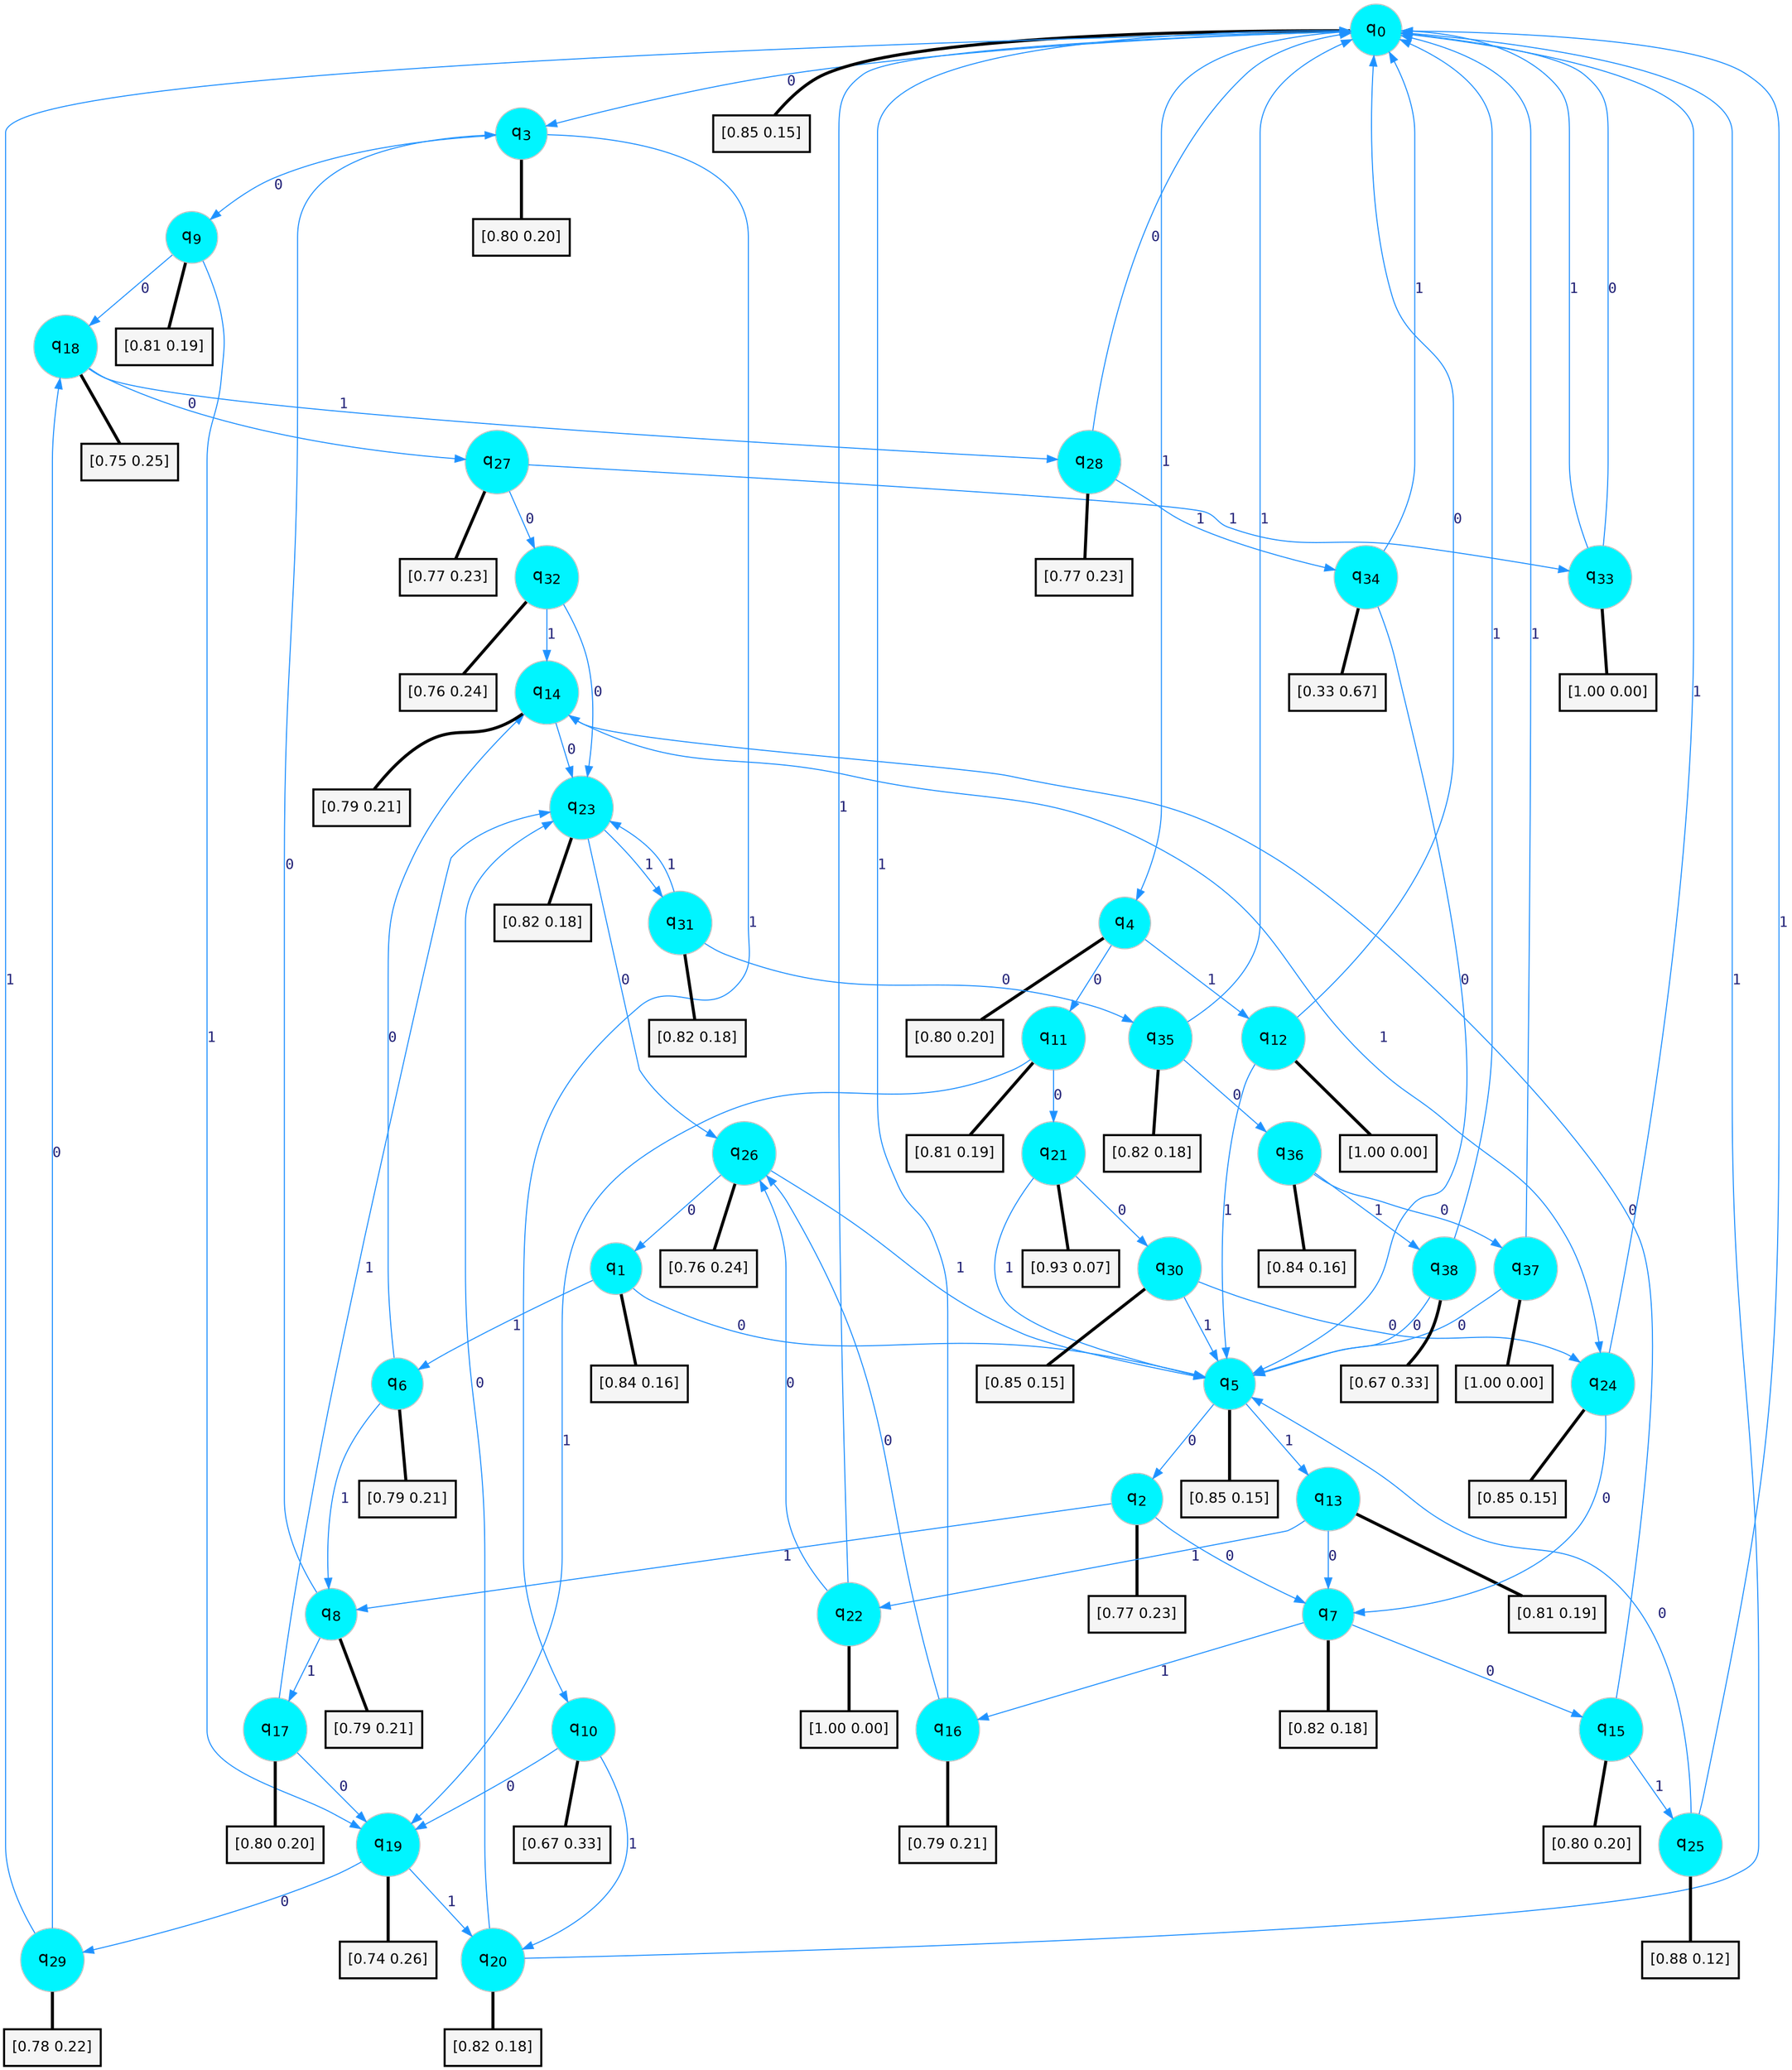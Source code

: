 digraph G {
graph [
bgcolor=transparent, dpi=300, rankdir=TD, size="40,25"];
node [
color=gray, fillcolor=turquoise1, fontcolor=black, fontname=Helvetica, fontsize=16, fontweight=bold, shape=circle, style=filled];
edge [
arrowsize=1, color=dodgerblue1, fontcolor=midnightblue, fontname=courier, fontweight=bold, penwidth=1, style=solid, weight=20];
0[label=<q<SUB>0</SUB>>];
1[label=<q<SUB>1</SUB>>];
2[label=<q<SUB>2</SUB>>];
3[label=<q<SUB>3</SUB>>];
4[label=<q<SUB>4</SUB>>];
5[label=<q<SUB>5</SUB>>];
6[label=<q<SUB>6</SUB>>];
7[label=<q<SUB>7</SUB>>];
8[label=<q<SUB>8</SUB>>];
9[label=<q<SUB>9</SUB>>];
10[label=<q<SUB>10</SUB>>];
11[label=<q<SUB>11</SUB>>];
12[label=<q<SUB>12</SUB>>];
13[label=<q<SUB>13</SUB>>];
14[label=<q<SUB>14</SUB>>];
15[label=<q<SUB>15</SUB>>];
16[label=<q<SUB>16</SUB>>];
17[label=<q<SUB>17</SUB>>];
18[label=<q<SUB>18</SUB>>];
19[label=<q<SUB>19</SUB>>];
20[label=<q<SUB>20</SUB>>];
21[label=<q<SUB>21</SUB>>];
22[label=<q<SUB>22</SUB>>];
23[label=<q<SUB>23</SUB>>];
24[label=<q<SUB>24</SUB>>];
25[label=<q<SUB>25</SUB>>];
26[label=<q<SUB>26</SUB>>];
27[label=<q<SUB>27</SUB>>];
28[label=<q<SUB>28</SUB>>];
29[label=<q<SUB>29</SUB>>];
30[label=<q<SUB>30</SUB>>];
31[label=<q<SUB>31</SUB>>];
32[label=<q<SUB>32</SUB>>];
33[label=<q<SUB>33</SUB>>];
34[label=<q<SUB>34</SUB>>];
35[label=<q<SUB>35</SUB>>];
36[label=<q<SUB>36</SUB>>];
37[label=<q<SUB>37</SUB>>];
38[label=<q<SUB>38</SUB>>];
39[label="[0.85 0.15]", shape=box,fontcolor=black, fontname=Helvetica, fontsize=14, penwidth=2, fillcolor=whitesmoke,color=black];
40[label="[0.84 0.16]", shape=box,fontcolor=black, fontname=Helvetica, fontsize=14, penwidth=2, fillcolor=whitesmoke,color=black];
41[label="[0.77 0.23]", shape=box,fontcolor=black, fontname=Helvetica, fontsize=14, penwidth=2, fillcolor=whitesmoke,color=black];
42[label="[0.80 0.20]", shape=box,fontcolor=black, fontname=Helvetica, fontsize=14, penwidth=2, fillcolor=whitesmoke,color=black];
43[label="[0.80 0.20]", shape=box,fontcolor=black, fontname=Helvetica, fontsize=14, penwidth=2, fillcolor=whitesmoke,color=black];
44[label="[0.85 0.15]", shape=box,fontcolor=black, fontname=Helvetica, fontsize=14, penwidth=2, fillcolor=whitesmoke,color=black];
45[label="[0.79 0.21]", shape=box,fontcolor=black, fontname=Helvetica, fontsize=14, penwidth=2, fillcolor=whitesmoke,color=black];
46[label="[0.82 0.18]", shape=box,fontcolor=black, fontname=Helvetica, fontsize=14, penwidth=2, fillcolor=whitesmoke,color=black];
47[label="[0.79 0.21]", shape=box,fontcolor=black, fontname=Helvetica, fontsize=14, penwidth=2, fillcolor=whitesmoke,color=black];
48[label="[0.81 0.19]", shape=box,fontcolor=black, fontname=Helvetica, fontsize=14, penwidth=2, fillcolor=whitesmoke,color=black];
49[label="[0.67 0.33]", shape=box,fontcolor=black, fontname=Helvetica, fontsize=14, penwidth=2, fillcolor=whitesmoke,color=black];
50[label="[0.81 0.19]", shape=box,fontcolor=black, fontname=Helvetica, fontsize=14, penwidth=2, fillcolor=whitesmoke,color=black];
51[label="[1.00 0.00]", shape=box,fontcolor=black, fontname=Helvetica, fontsize=14, penwidth=2, fillcolor=whitesmoke,color=black];
52[label="[0.81 0.19]", shape=box,fontcolor=black, fontname=Helvetica, fontsize=14, penwidth=2, fillcolor=whitesmoke,color=black];
53[label="[0.79 0.21]", shape=box,fontcolor=black, fontname=Helvetica, fontsize=14, penwidth=2, fillcolor=whitesmoke,color=black];
54[label="[0.80 0.20]", shape=box,fontcolor=black, fontname=Helvetica, fontsize=14, penwidth=2, fillcolor=whitesmoke,color=black];
55[label="[0.79 0.21]", shape=box,fontcolor=black, fontname=Helvetica, fontsize=14, penwidth=2, fillcolor=whitesmoke,color=black];
56[label="[0.80 0.20]", shape=box,fontcolor=black, fontname=Helvetica, fontsize=14, penwidth=2, fillcolor=whitesmoke,color=black];
57[label="[0.75 0.25]", shape=box,fontcolor=black, fontname=Helvetica, fontsize=14, penwidth=2, fillcolor=whitesmoke,color=black];
58[label="[0.74 0.26]", shape=box,fontcolor=black, fontname=Helvetica, fontsize=14, penwidth=2, fillcolor=whitesmoke,color=black];
59[label="[0.82 0.18]", shape=box,fontcolor=black, fontname=Helvetica, fontsize=14, penwidth=2, fillcolor=whitesmoke,color=black];
60[label="[0.93 0.07]", shape=box,fontcolor=black, fontname=Helvetica, fontsize=14, penwidth=2, fillcolor=whitesmoke,color=black];
61[label="[1.00 0.00]", shape=box,fontcolor=black, fontname=Helvetica, fontsize=14, penwidth=2, fillcolor=whitesmoke,color=black];
62[label="[0.82 0.18]", shape=box,fontcolor=black, fontname=Helvetica, fontsize=14, penwidth=2, fillcolor=whitesmoke,color=black];
63[label="[0.85 0.15]", shape=box,fontcolor=black, fontname=Helvetica, fontsize=14, penwidth=2, fillcolor=whitesmoke,color=black];
64[label="[0.88 0.12]", shape=box,fontcolor=black, fontname=Helvetica, fontsize=14, penwidth=2, fillcolor=whitesmoke,color=black];
65[label="[0.76 0.24]", shape=box,fontcolor=black, fontname=Helvetica, fontsize=14, penwidth=2, fillcolor=whitesmoke,color=black];
66[label="[0.77 0.23]", shape=box,fontcolor=black, fontname=Helvetica, fontsize=14, penwidth=2, fillcolor=whitesmoke,color=black];
67[label="[0.77 0.23]", shape=box,fontcolor=black, fontname=Helvetica, fontsize=14, penwidth=2, fillcolor=whitesmoke,color=black];
68[label="[0.78 0.22]", shape=box,fontcolor=black, fontname=Helvetica, fontsize=14, penwidth=2, fillcolor=whitesmoke,color=black];
69[label="[0.85 0.15]", shape=box,fontcolor=black, fontname=Helvetica, fontsize=14, penwidth=2, fillcolor=whitesmoke,color=black];
70[label="[0.82 0.18]", shape=box,fontcolor=black, fontname=Helvetica, fontsize=14, penwidth=2, fillcolor=whitesmoke,color=black];
71[label="[0.76 0.24]", shape=box,fontcolor=black, fontname=Helvetica, fontsize=14, penwidth=2, fillcolor=whitesmoke,color=black];
72[label="[1.00 0.00]", shape=box,fontcolor=black, fontname=Helvetica, fontsize=14, penwidth=2, fillcolor=whitesmoke,color=black];
73[label="[0.33 0.67]", shape=box,fontcolor=black, fontname=Helvetica, fontsize=14, penwidth=2, fillcolor=whitesmoke,color=black];
74[label="[0.82 0.18]", shape=box,fontcolor=black, fontname=Helvetica, fontsize=14, penwidth=2, fillcolor=whitesmoke,color=black];
75[label="[0.84 0.16]", shape=box,fontcolor=black, fontname=Helvetica, fontsize=14, penwidth=2, fillcolor=whitesmoke,color=black];
76[label="[1.00 0.00]", shape=box,fontcolor=black, fontname=Helvetica, fontsize=14, penwidth=2, fillcolor=whitesmoke,color=black];
77[label="[0.67 0.33]", shape=box,fontcolor=black, fontname=Helvetica, fontsize=14, penwidth=2, fillcolor=whitesmoke,color=black];
0->3 [label=0];
0->4 [label=1];
0->39 [arrowhead=none, penwidth=3,color=black];
1->5 [label=0];
1->6 [label=1];
1->40 [arrowhead=none, penwidth=3,color=black];
2->7 [label=0];
2->8 [label=1];
2->41 [arrowhead=none, penwidth=3,color=black];
3->9 [label=0];
3->10 [label=1];
3->42 [arrowhead=none, penwidth=3,color=black];
4->11 [label=0];
4->12 [label=1];
4->43 [arrowhead=none, penwidth=3,color=black];
5->2 [label=0];
5->13 [label=1];
5->44 [arrowhead=none, penwidth=3,color=black];
6->14 [label=0];
6->8 [label=1];
6->45 [arrowhead=none, penwidth=3,color=black];
7->15 [label=0];
7->16 [label=1];
7->46 [arrowhead=none, penwidth=3,color=black];
8->3 [label=0];
8->17 [label=1];
8->47 [arrowhead=none, penwidth=3,color=black];
9->18 [label=0];
9->19 [label=1];
9->48 [arrowhead=none, penwidth=3,color=black];
10->19 [label=0];
10->20 [label=1];
10->49 [arrowhead=none, penwidth=3,color=black];
11->21 [label=0];
11->19 [label=1];
11->50 [arrowhead=none, penwidth=3,color=black];
12->0 [label=0];
12->5 [label=1];
12->51 [arrowhead=none, penwidth=3,color=black];
13->7 [label=0];
13->22 [label=1];
13->52 [arrowhead=none, penwidth=3,color=black];
14->23 [label=0];
14->24 [label=1];
14->53 [arrowhead=none, penwidth=3,color=black];
15->14 [label=0];
15->25 [label=1];
15->54 [arrowhead=none, penwidth=3,color=black];
16->26 [label=0];
16->0 [label=1];
16->55 [arrowhead=none, penwidth=3,color=black];
17->19 [label=0];
17->23 [label=1];
17->56 [arrowhead=none, penwidth=3,color=black];
18->27 [label=0];
18->28 [label=1];
18->57 [arrowhead=none, penwidth=3,color=black];
19->29 [label=0];
19->20 [label=1];
19->58 [arrowhead=none, penwidth=3,color=black];
20->23 [label=0];
20->0 [label=1];
20->59 [arrowhead=none, penwidth=3,color=black];
21->30 [label=0];
21->5 [label=1];
21->60 [arrowhead=none, penwidth=3,color=black];
22->26 [label=0];
22->0 [label=1];
22->61 [arrowhead=none, penwidth=3,color=black];
23->26 [label=0];
23->31 [label=1];
23->62 [arrowhead=none, penwidth=3,color=black];
24->7 [label=0];
24->0 [label=1];
24->63 [arrowhead=none, penwidth=3,color=black];
25->5 [label=0];
25->0 [label=1];
25->64 [arrowhead=none, penwidth=3,color=black];
26->1 [label=0];
26->5 [label=1];
26->65 [arrowhead=none, penwidth=3,color=black];
27->32 [label=0];
27->33 [label=1];
27->66 [arrowhead=none, penwidth=3,color=black];
28->0 [label=0];
28->34 [label=1];
28->67 [arrowhead=none, penwidth=3,color=black];
29->18 [label=0];
29->0 [label=1];
29->68 [arrowhead=none, penwidth=3,color=black];
30->24 [label=0];
30->5 [label=1];
30->69 [arrowhead=none, penwidth=3,color=black];
31->35 [label=0];
31->23 [label=1];
31->70 [arrowhead=none, penwidth=3,color=black];
32->23 [label=0];
32->14 [label=1];
32->71 [arrowhead=none, penwidth=3,color=black];
33->0 [label=0];
33->0 [label=1];
33->72 [arrowhead=none, penwidth=3,color=black];
34->5 [label=0];
34->0 [label=1];
34->73 [arrowhead=none, penwidth=3,color=black];
35->36 [label=0];
35->0 [label=1];
35->74 [arrowhead=none, penwidth=3,color=black];
36->37 [label=0];
36->38 [label=1];
36->75 [arrowhead=none, penwidth=3,color=black];
37->5 [label=0];
37->0 [label=1];
37->76 [arrowhead=none, penwidth=3,color=black];
38->5 [label=0];
38->0 [label=1];
38->77 [arrowhead=none, penwidth=3,color=black];
}
